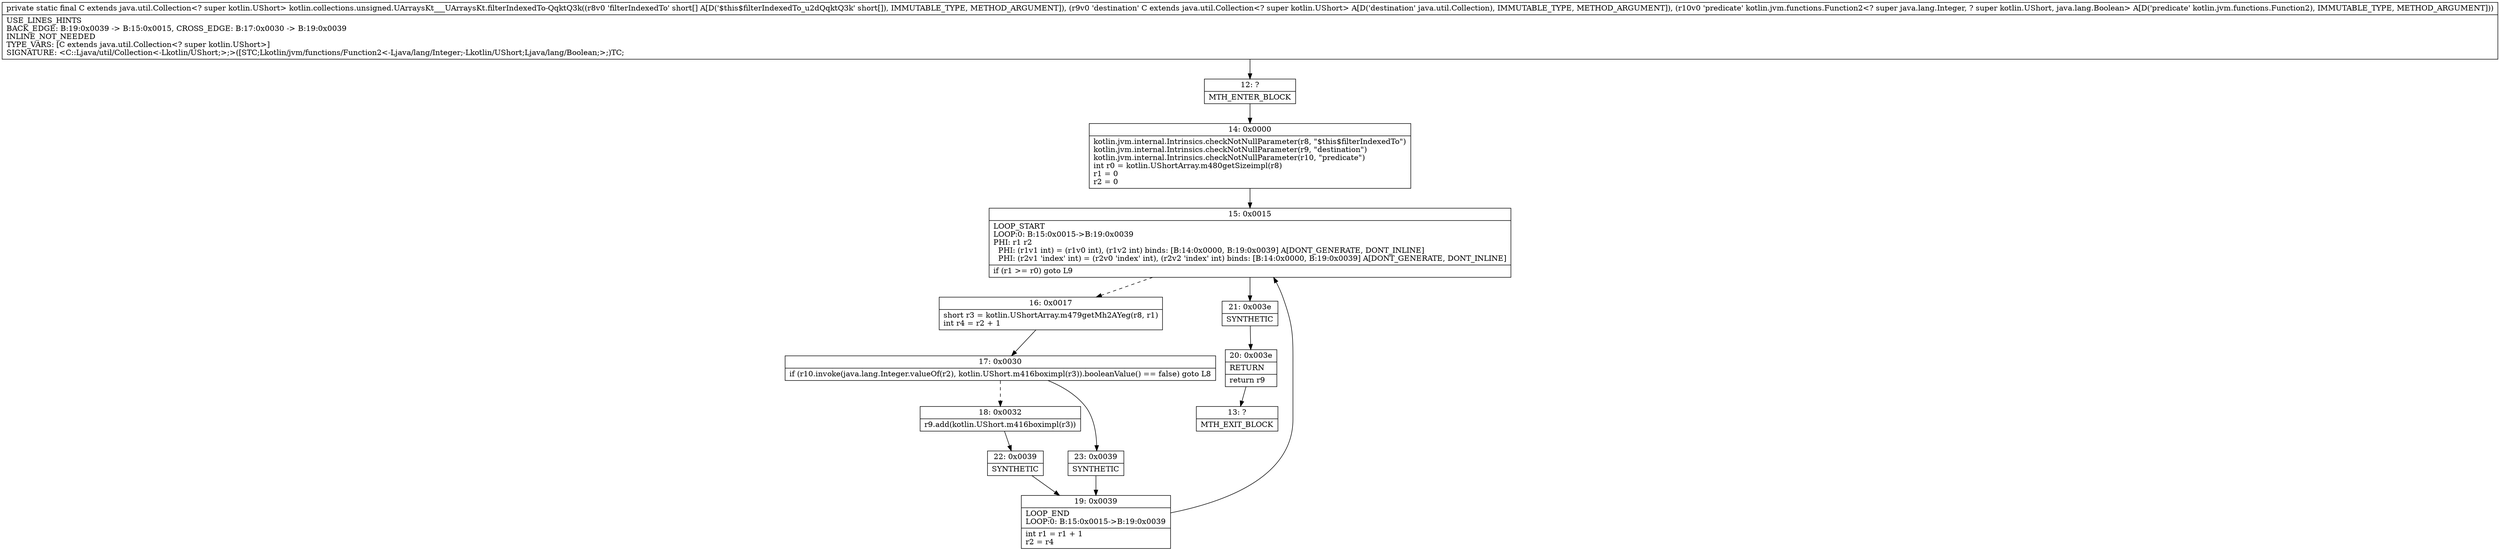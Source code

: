 digraph "CFG forkotlin.collections.unsigned.UArraysKt___UArraysKt.filterIndexedTo\-QqktQ3k([SLjava\/util\/Collection;Lkotlin\/jvm\/functions\/Function2;)Ljava\/util\/Collection;" {
Node_12 [shape=record,label="{12\:\ ?|MTH_ENTER_BLOCK\l}"];
Node_14 [shape=record,label="{14\:\ 0x0000|kotlin.jvm.internal.Intrinsics.checkNotNullParameter(r8, \"$this$filterIndexedTo\")\lkotlin.jvm.internal.Intrinsics.checkNotNullParameter(r9, \"destination\")\lkotlin.jvm.internal.Intrinsics.checkNotNullParameter(r10, \"predicate\")\lint r0 = kotlin.UShortArray.m480getSizeimpl(r8)\lr1 = 0\lr2 = 0\l}"];
Node_15 [shape=record,label="{15\:\ 0x0015|LOOP_START\lLOOP:0: B:15:0x0015\-\>B:19:0x0039\lPHI: r1 r2 \l  PHI: (r1v1 int) = (r1v0 int), (r1v2 int) binds: [B:14:0x0000, B:19:0x0039] A[DONT_GENERATE, DONT_INLINE]\l  PHI: (r2v1 'index' int) = (r2v0 'index' int), (r2v2 'index' int) binds: [B:14:0x0000, B:19:0x0039] A[DONT_GENERATE, DONT_INLINE]\l|if (r1 \>= r0) goto L9\l}"];
Node_16 [shape=record,label="{16\:\ 0x0017|short r3 = kotlin.UShortArray.m479getMh2AYeg(r8, r1)\lint r4 = r2 + 1\l}"];
Node_17 [shape=record,label="{17\:\ 0x0030|if (r10.invoke(java.lang.Integer.valueOf(r2), kotlin.UShort.m416boximpl(r3)).booleanValue() == false) goto L8\l}"];
Node_18 [shape=record,label="{18\:\ 0x0032|r9.add(kotlin.UShort.m416boximpl(r3))\l}"];
Node_22 [shape=record,label="{22\:\ 0x0039|SYNTHETIC\l}"];
Node_19 [shape=record,label="{19\:\ 0x0039|LOOP_END\lLOOP:0: B:15:0x0015\-\>B:19:0x0039\l|int r1 = r1 + 1\lr2 = r4\l}"];
Node_23 [shape=record,label="{23\:\ 0x0039|SYNTHETIC\l}"];
Node_21 [shape=record,label="{21\:\ 0x003e|SYNTHETIC\l}"];
Node_20 [shape=record,label="{20\:\ 0x003e|RETURN\l|return r9\l}"];
Node_13 [shape=record,label="{13\:\ ?|MTH_EXIT_BLOCK\l}"];
MethodNode[shape=record,label="{private static final C extends java.util.Collection\<? super kotlin.UShort\> kotlin.collections.unsigned.UArraysKt___UArraysKt.filterIndexedTo\-QqktQ3k((r8v0 'filterIndexedTo' short[] A[D('$this$filterIndexedTo_u2dQqktQ3k' short[]), IMMUTABLE_TYPE, METHOD_ARGUMENT]), (r9v0 'destination' C extends java.util.Collection\<? super kotlin.UShort\> A[D('destination' java.util.Collection), IMMUTABLE_TYPE, METHOD_ARGUMENT]), (r10v0 'predicate' kotlin.jvm.functions.Function2\<? super java.lang.Integer, ? super kotlin.UShort, java.lang.Boolean\> A[D('predicate' kotlin.jvm.functions.Function2), IMMUTABLE_TYPE, METHOD_ARGUMENT]))  | USE_LINES_HINTS\lBACK_EDGE: B:19:0x0039 \-\> B:15:0x0015, CROSS_EDGE: B:17:0x0030 \-\> B:19:0x0039\lINLINE_NOT_NEEDED\lTYPE_VARS: [C extends java.util.Collection\<? super kotlin.UShort\>]\lSIGNATURE: \<C::Ljava\/util\/Collection\<\-Lkotlin\/UShort;\>;\>([STC;Lkotlin\/jvm\/functions\/Function2\<\-Ljava\/lang\/Integer;\-Lkotlin\/UShort;Ljava\/lang\/Boolean;\>;)TC;\l}"];
MethodNode -> Node_12;Node_12 -> Node_14;
Node_14 -> Node_15;
Node_15 -> Node_16[style=dashed];
Node_15 -> Node_21;
Node_16 -> Node_17;
Node_17 -> Node_18[style=dashed];
Node_17 -> Node_23;
Node_18 -> Node_22;
Node_22 -> Node_19;
Node_19 -> Node_15;
Node_23 -> Node_19;
Node_21 -> Node_20;
Node_20 -> Node_13;
}

